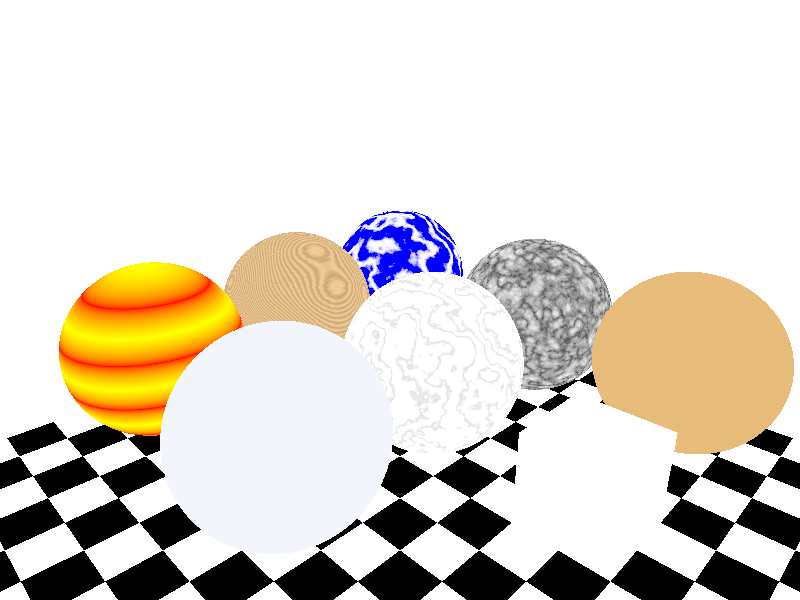 //==========================================================

// 3D-Baukasten Version 1.3 (c) 2002 H.Kleber 

// POV 2 Datei Datum: 09.02.2002 Zeit: 16:14:06

//==========================================================

#include "colors.inc"
#include "textures.inc"
#include "shapes.inc"
// #include "rdgranit.map"

// Standardeinstellungen: 

background {color White}

camera {location <15,8,-15> look_at <0,0,0>}

light_source {<5,10,-20> color White}


plane {<0,1,0> 0 pigment {checker color White color Black} finish {ambient 0.3}}

plane {<1,0,0> 0 pigment {color White} finish {ambient 0.3}}

plane {<0,0,1> 0 pigment {color White} finish {ambient 0.3}}

// Objekt: 1 Kugel   weiss-blaue Kugel        

sphere{ < 2, 2,-2> , 2 pigment { agate  color_map {[0.5 color Blue] [1 color White]}}}


// Objekt: 2 Kugel   Kugel aus Holz        

sphere{ < 2, 2,-6> , 2 pigment {DMFWood4}} 

//{wood  color_map {[0 color Brown] [0.5 color DarkBrown][1 color Brown]}}}


// Objekt: 3 Kugel   rot-gelb gestreifte Kugel         

sphere{ < 2, 2,-10> , 2 pigment {gradient <0,1,0>  
     color_map {[0 color Yellow] [0.5 color Red][1 color Yellow]}}} 

// Objekt: 4 Kugel   rot-gelb aus Granit         

sphere{ < 7, 2,-2> , 2 pigment {granite }} //color_map {M_RedGranite}scale 1}}

// Objekt: 5 Kugel   Kugel aus Marmor        

sphere{ < 7, 2,-6> , 2 pigment { agate  color_map {[0.5 color White] [0.7 color Gray][0.9 color White]}}}   


// Objekt: 6 Kugel   Kugel aus Silver        

sphere{ < 7, 2,-10> , 2 pigment {color Silver} normal {bumps  0.2 scale 0.1} 
     finish {reflection 0.7  phong 0.8 phong_size 80 }}

// Objekt: 7 Kugel   Kugel aus Gold        

sphere{ < 11, 2,-2> , 2 pigment {color Gold } finish {reflection 0.8 }}


// Objekt: 7 Kugel   Kugel         

sphere{ < 11, 2,-2> , 2 pigment {color Gold } finish {reflection 0.8}}  

// Objekt: 8 Kugel   w�rfel aus Glas        

box{ < 10, 0,-5> , <12,2,-7> pigment {color White filter 0.01} 
     finish {reflection 0.1 refraction 0.1 ior 1.5 phong 0.8 phong_size 80}}

